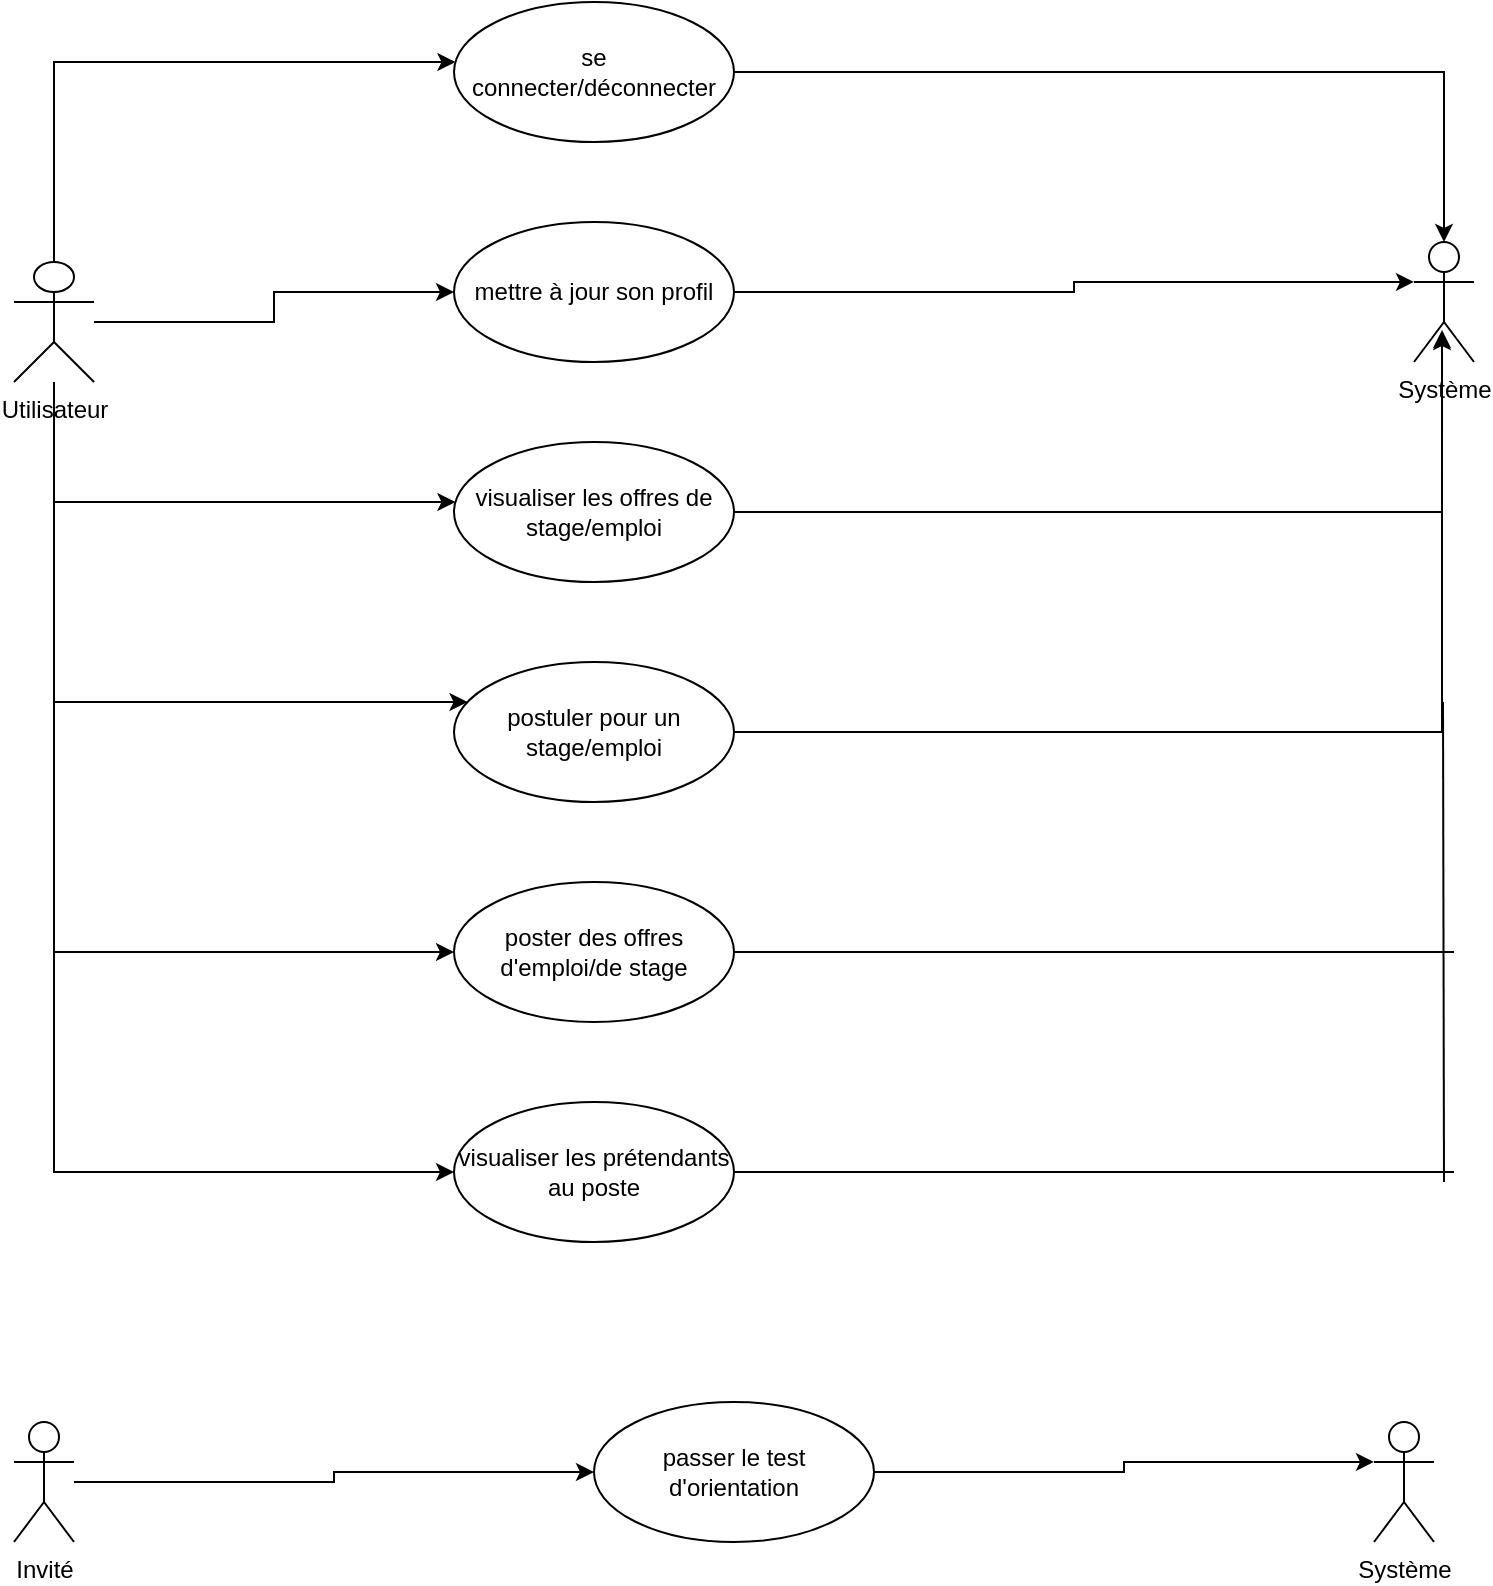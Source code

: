 <mxfile version="20.0.3" type="github">
  <diagram id="S50umuh_M8yjCvPMx1wQ" name="Page-1">
    <mxGraphModel dx="1662" dy="785" grid="1" gridSize="10" guides="1" tooltips="1" connect="1" arrows="1" fold="1" page="1" pageScale="1" pageWidth="827" pageHeight="1169" math="0" shadow="0">
      <root>
        <mxCell id="0" />
        <mxCell id="1" parent="0" />
        <mxCell id="hh67n_asYQhjHXH7E16J-13" style="edgeStyle=orthogonalEdgeStyle;rounded=0;orthogonalLoop=1;jettySize=auto;html=1;" parent="1" source="hh67n_asYQhjHXH7E16J-8" target="hh67n_asYQhjHXH7E16J-11" edge="1">
          <mxGeometry relative="1" as="geometry" />
        </mxCell>
        <mxCell id="hh67n_asYQhjHXH7E16J-15" style="edgeStyle=orthogonalEdgeStyle;rounded=0;orthogonalLoop=1;jettySize=auto;html=1;" parent="1" source="hh67n_asYQhjHXH7E16J-8" target="hh67n_asYQhjHXH7E16J-14" edge="1">
          <mxGeometry relative="1" as="geometry">
            <Array as="points">
              <mxPoint x="50" y="260" />
            </Array>
          </mxGeometry>
        </mxCell>
        <mxCell id="hh67n_asYQhjHXH7E16J-17" style="edgeStyle=orthogonalEdgeStyle;rounded=0;orthogonalLoop=1;jettySize=auto;html=1;" parent="1" source="hh67n_asYQhjHXH7E16J-8" target="hh67n_asYQhjHXH7E16J-16" edge="1">
          <mxGeometry relative="1" as="geometry">
            <Array as="points">
              <mxPoint x="50" y="40" />
            </Array>
          </mxGeometry>
        </mxCell>
        <mxCell id="hh67n_asYQhjHXH7E16J-24" style="edgeStyle=orthogonalEdgeStyle;rounded=0;orthogonalLoop=1;jettySize=auto;html=1;" parent="1" source="hh67n_asYQhjHXH7E16J-8" target="hh67n_asYQhjHXH7E16J-23" edge="1">
          <mxGeometry relative="1" as="geometry">
            <Array as="points">
              <mxPoint x="50" y="360" />
            </Array>
          </mxGeometry>
        </mxCell>
        <mxCell id="hh67n_asYQhjHXH7E16J-8" value="Utilisateur" style="shape=umlActor;verticalLabelPosition=bottom;verticalAlign=top;html=1;outlineConnect=0;" parent="1" vertex="1">
          <mxGeometry x="30" y="140" width="40" height="60" as="geometry" />
        </mxCell>
        <mxCell id="hh67n_asYQhjHXH7E16J-27" style="edgeStyle=orthogonalEdgeStyle;rounded=0;orthogonalLoop=1;jettySize=auto;html=1;entryX=0;entryY=0.333;entryDx=0;entryDy=0;entryPerimeter=0;" parent="1" source="hh67n_asYQhjHXH7E16J-11" target="hh67n_asYQhjHXH7E16J-20" edge="1">
          <mxGeometry relative="1" as="geometry" />
        </mxCell>
        <mxCell id="hh67n_asYQhjHXH7E16J-11" value="mettre à jour son profil" style="ellipse;whiteSpace=wrap;html=1;" parent="1" vertex="1">
          <mxGeometry x="250" y="120" width="140" height="70" as="geometry" />
        </mxCell>
        <mxCell id="hh67n_asYQhjHXH7E16J-29" style="edgeStyle=orthogonalEdgeStyle;rounded=0;orthogonalLoop=1;jettySize=auto;html=1;entryX=0.467;entryY=0.75;entryDx=0;entryDy=0;entryPerimeter=0;" parent="1" source="hh67n_asYQhjHXH7E16J-14" target="hh67n_asYQhjHXH7E16J-20" edge="1">
          <mxGeometry relative="1" as="geometry" />
        </mxCell>
        <mxCell id="hh67n_asYQhjHXH7E16J-14" value="visualiser les offres de stage/emploi" style="ellipse;whiteSpace=wrap;html=1;" parent="1" vertex="1">
          <mxGeometry x="250" y="230" width="140" height="70" as="geometry" />
        </mxCell>
        <mxCell id="hh67n_asYQhjHXH7E16J-28" style="edgeStyle=orthogonalEdgeStyle;rounded=0;orthogonalLoop=1;jettySize=auto;html=1;entryX=0.5;entryY=0;entryDx=0;entryDy=0;entryPerimeter=0;" parent="1" source="hh67n_asYQhjHXH7E16J-16" target="hh67n_asYQhjHXH7E16J-20" edge="1">
          <mxGeometry relative="1" as="geometry" />
        </mxCell>
        <mxCell id="hh67n_asYQhjHXH7E16J-16" value="se connecter/déconnecter" style="ellipse;whiteSpace=wrap;html=1;" parent="1" vertex="1">
          <mxGeometry x="250" y="10" width="140" height="70" as="geometry" />
        </mxCell>
        <mxCell id="hh67n_asYQhjHXH7E16J-20" value="Système" style="shape=umlActor;verticalLabelPosition=bottom;verticalAlign=top;html=1;" parent="1" vertex="1">
          <mxGeometry x="730" y="130" width="30" height="60" as="geometry" />
        </mxCell>
        <mxCell id="hh67n_asYQhjHXH7E16J-30" style="edgeStyle=orthogonalEdgeStyle;rounded=0;orthogonalLoop=1;jettySize=auto;html=1;entryX=0.467;entryY=0.733;entryDx=0;entryDy=0;entryPerimeter=0;" parent="1" source="hh67n_asYQhjHXH7E16J-23" target="hh67n_asYQhjHXH7E16J-20" edge="1">
          <mxGeometry relative="1" as="geometry" />
        </mxCell>
        <mxCell id="hh67n_asYQhjHXH7E16J-23" value="postuler pour un stage/emploi" style="ellipse;whiteSpace=wrap;html=1;" parent="1" vertex="1">
          <mxGeometry x="250" y="340" width="140" height="70" as="geometry" />
        </mxCell>
        <mxCell id="hh67n_asYQhjHXH7E16J-32" value="poster des offres d&#39;emploi/de stage" style="ellipse;whiteSpace=wrap;html=1;" parent="1" vertex="1">
          <mxGeometry x="250" y="450" width="140" height="70" as="geometry" />
        </mxCell>
        <mxCell id="hh67n_asYQhjHXH7E16J-34" value="visualiser les prétendants au poste" style="ellipse;whiteSpace=wrap;html=1;" parent="1" vertex="1">
          <mxGeometry x="250" y="560" width="140" height="70" as="geometry" />
        </mxCell>
        <mxCell id="hh67n_asYQhjHXH7E16J-48" style="edgeStyle=orthogonalEdgeStyle;rounded=0;orthogonalLoop=1;jettySize=auto;html=1;entryX=0;entryY=0.5;entryDx=0;entryDy=0;" parent="1" source="hh67n_asYQhjHXH7E16J-45" target="hh67n_asYQhjHXH7E16J-46" edge="1">
          <mxGeometry relative="1" as="geometry" />
        </mxCell>
        <mxCell id="hh67n_asYQhjHXH7E16J-45" value="Invité" style="shape=umlActor;verticalLabelPosition=bottom;verticalAlign=top;html=1;" parent="1" vertex="1">
          <mxGeometry x="30" y="720" width="30" height="60" as="geometry" />
        </mxCell>
        <mxCell id="hh67n_asYQhjHXH7E16J-49" style="edgeStyle=orthogonalEdgeStyle;rounded=0;orthogonalLoop=1;jettySize=auto;html=1;entryX=0;entryY=0.333;entryDx=0;entryDy=0;entryPerimeter=0;" parent="1" source="hh67n_asYQhjHXH7E16J-46" target="hh67n_asYQhjHXH7E16J-47" edge="1">
          <mxGeometry relative="1" as="geometry" />
        </mxCell>
        <mxCell id="hh67n_asYQhjHXH7E16J-46" value="passer le test d&#39;orientation" style="ellipse;whiteSpace=wrap;html=1;" parent="1" vertex="1">
          <mxGeometry x="320" y="710" width="140" height="70" as="geometry" />
        </mxCell>
        <mxCell id="hh67n_asYQhjHXH7E16J-47" value="Système" style="shape=umlActor;verticalLabelPosition=bottom;verticalAlign=top;html=1;" parent="1" vertex="1">
          <mxGeometry x="710" y="720" width="30" height="60" as="geometry" />
        </mxCell>
        <mxCell id="heYg9viqS9e0UHSx6pJb-1" value="" style="endArrow=classic;html=1;rounded=0;entryX=0;entryY=0.5;entryDx=0;entryDy=0;" edge="1" parent="1" target="hh67n_asYQhjHXH7E16J-32">
          <mxGeometry width="50" height="50" relative="1" as="geometry">
            <mxPoint x="50" y="360" as="sourcePoint" />
            <mxPoint x="230" y="420" as="targetPoint" />
            <Array as="points">
              <mxPoint x="50" y="485" />
            </Array>
          </mxGeometry>
        </mxCell>
        <mxCell id="heYg9viqS9e0UHSx6pJb-3" value="" style="endArrow=classic;html=1;rounded=0;entryX=0;entryY=0.5;entryDx=0;entryDy=0;" edge="1" parent="1" target="hh67n_asYQhjHXH7E16J-34">
          <mxGeometry width="50" height="50" relative="1" as="geometry">
            <mxPoint x="50" y="480" as="sourcePoint" />
            <mxPoint x="160" y="570" as="targetPoint" />
            <Array as="points">
              <mxPoint x="50" y="595" />
            </Array>
          </mxGeometry>
        </mxCell>
        <mxCell id="heYg9viqS9e0UHSx6pJb-8" value="" style="endArrow=none;html=1;rounded=0;" edge="1" parent="1">
          <mxGeometry width="50" height="50" relative="1" as="geometry">
            <mxPoint x="745" y="600" as="sourcePoint" />
            <mxPoint x="744.5" y="360" as="targetPoint" />
          </mxGeometry>
        </mxCell>
        <mxCell id="heYg9viqS9e0UHSx6pJb-9" value="" style="endArrow=none;html=1;rounded=0;exitX=1;exitY=0.5;exitDx=0;exitDy=0;" edge="1" parent="1" source="hh67n_asYQhjHXH7E16J-32">
          <mxGeometry width="50" height="50" relative="1" as="geometry">
            <mxPoint x="460" y="500" as="sourcePoint" />
            <mxPoint x="750" y="485" as="targetPoint" />
          </mxGeometry>
        </mxCell>
        <mxCell id="heYg9viqS9e0UHSx6pJb-10" value="" style="endArrow=none;html=1;rounded=0;exitX=1;exitY=0.5;exitDx=0;exitDy=0;" edge="1" parent="1" source="hh67n_asYQhjHXH7E16J-34">
          <mxGeometry width="50" height="50" relative="1" as="geometry">
            <mxPoint x="480" y="600" as="sourcePoint" />
            <mxPoint x="750" y="595" as="targetPoint" />
          </mxGeometry>
        </mxCell>
      </root>
    </mxGraphModel>
  </diagram>
</mxfile>

